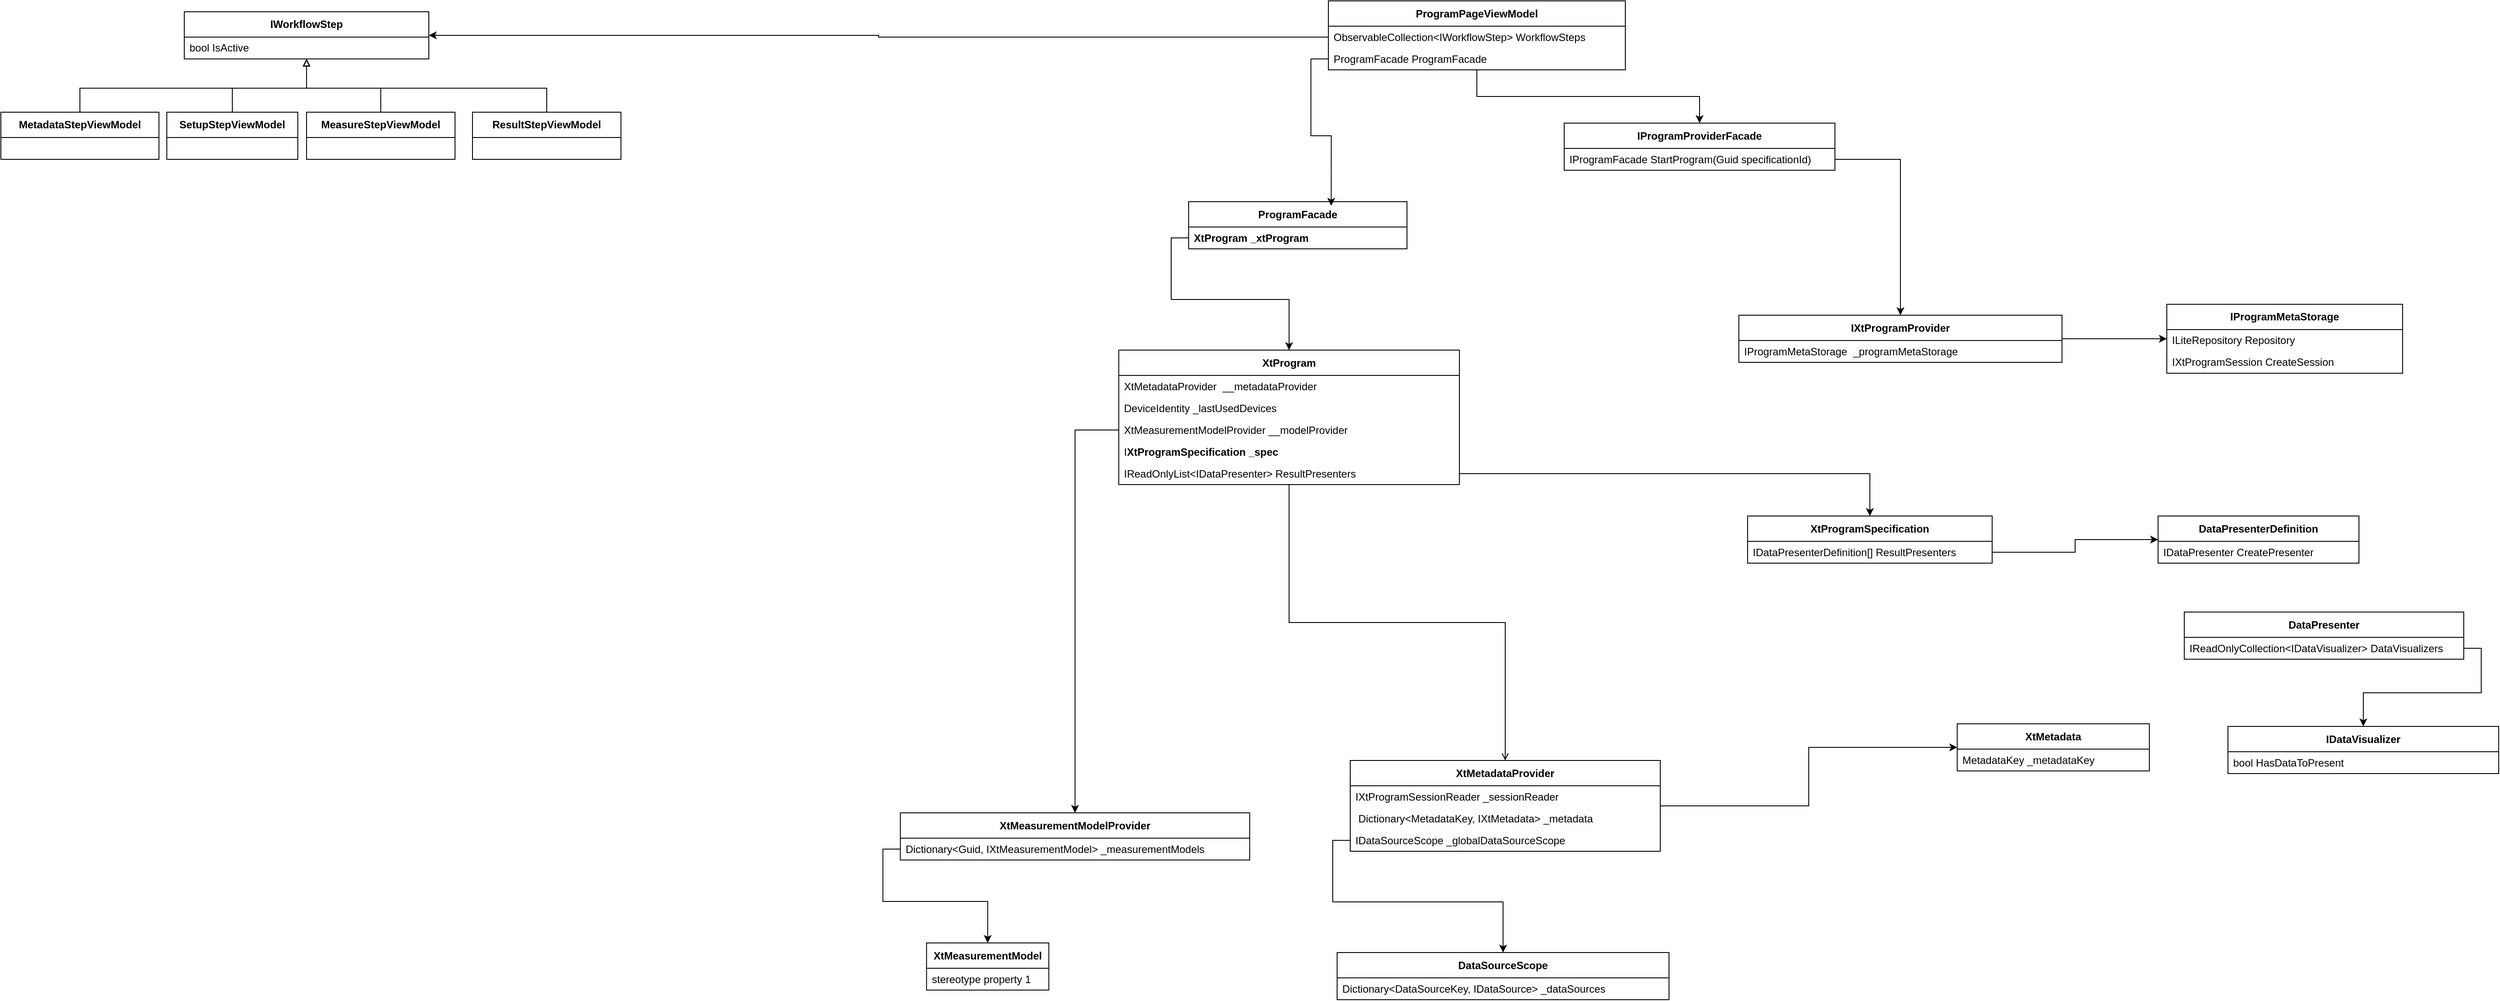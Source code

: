 <mxfile version="28.1.1">
  <diagram name="Page-1" id="07GQAoJ-5b6xdoRV7t7q">
    <mxGraphModel dx="3734" dy="2306" grid="1" gridSize="10" guides="1" tooltips="1" connect="1" arrows="1" fold="1" page="1" pageScale="1" pageWidth="827" pageHeight="1169" math="0" shadow="0">
      <root>
        <mxCell id="0" />
        <mxCell id="1" parent="0" />
        <mxCell id="-CUUSsOzqusKTCp6GQ_X-52" style="edgeStyle=orthogonalEdgeStyle;rounded=0;orthogonalLoop=1;jettySize=auto;html=1;" edge="1" parent="1" source="-CUUSsOzqusKTCp6GQ_X-1" target="-CUUSsOzqusKTCp6GQ_X-4">
          <mxGeometry relative="1" as="geometry" />
        </mxCell>
        <mxCell id="-CUUSsOzqusKTCp6GQ_X-1" value="ProgramPageViewModel" style="swimlane;fontStyle=1;align=center;verticalAlign=middle;childLayout=stackLayout;horizontal=1;startSize=29;horizontalStack=0;resizeParent=1;resizeParentMax=0;resizeLast=0;collapsible=0;marginBottom=0;html=1;whiteSpace=wrap;" vertex="1" parent="1">
          <mxGeometry x="290" y="-300" width="340" height="79" as="geometry" />
        </mxCell>
        <mxCell id="-CUUSsOzqusKTCp6GQ_X-87" value="ObservableCollection&amp;lt;IWorkflowStep&amp;gt; WorkflowSteps" style="text;html=1;strokeColor=none;fillColor=none;align=left;verticalAlign=middle;spacingLeft=4;spacingRight=4;overflow=hidden;rotatable=0;points=[[0,0.5],[1,0.5]];portConstraint=eastwest;whiteSpace=wrap;" vertex="1" parent="-CUUSsOzqusKTCp6GQ_X-1">
          <mxGeometry y="29" width="340" height="25" as="geometry" />
        </mxCell>
        <mxCell id="-CUUSsOzqusKTCp6GQ_X-3" value="ProgramFacade&amp;nbsp;ProgramFacade" style="text;html=1;strokeColor=none;fillColor=none;align=left;verticalAlign=middle;spacingLeft=4;spacingRight=4;overflow=hidden;rotatable=0;points=[[0,0.5],[1,0.5]];portConstraint=eastwest;whiteSpace=wrap;" vertex="1" parent="-CUUSsOzqusKTCp6GQ_X-1">
          <mxGeometry y="54" width="340" height="25" as="geometry" />
        </mxCell>
        <mxCell id="-CUUSsOzqusKTCp6GQ_X-4" value="IProgramProviderFacade" style="swimlane;fontStyle=1;align=center;verticalAlign=middle;childLayout=stackLayout;horizontal=1;startSize=29;horizontalStack=0;resizeParent=1;resizeParentMax=0;resizeLast=0;collapsible=0;marginBottom=0;html=1;whiteSpace=wrap;" vertex="1" parent="1">
          <mxGeometry x="560" y="-160" width="310" height="54" as="geometry" />
        </mxCell>
        <mxCell id="-CUUSsOzqusKTCp6GQ_X-6" value="IProgramFacade StartProgram(Guid specificationId)" style="text;html=1;strokeColor=none;fillColor=none;align=left;verticalAlign=middle;spacingLeft=4;spacingRight=4;overflow=hidden;rotatable=0;points=[[0,0.5],[1,0.5]];portConstraint=eastwest;whiteSpace=wrap;" vertex="1" parent="-CUUSsOzqusKTCp6GQ_X-4">
          <mxGeometry y="29" width="310" height="25" as="geometry" />
        </mxCell>
        <mxCell id="-CUUSsOzqusKTCp6GQ_X-15" style="edgeStyle=orthogonalEdgeStyle;rounded=0;orthogonalLoop=1;jettySize=auto;html=1;" edge="1" parent="1" source="-CUUSsOzqusKTCp6GQ_X-8" target="-CUUSsOzqusKTCp6GQ_X-12">
          <mxGeometry relative="1" as="geometry" />
        </mxCell>
        <mxCell id="-CUUSsOzqusKTCp6GQ_X-8" value="IXtProgramProvider" style="swimlane;fontStyle=1;align=center;verticalAlign=middle;childLayout=stackLayout;horizontal=1;startSize=29;horizontalStack=0;resizeParent=1;resizeParentMax=0;resizeLast=0;collapsible=0;marginBottom=0;html=1;whiteSpace=wrap;" vertex="1" parent="1">
          <mxGeometry x="760" y="60" width="370" height="54" as="geometry" />
        </mxCell>
        <mxCell id="-CUUSsOzqusKTCp6GQ_X-10" value="IProgramMetaStorage&amp;nbsp;&amp;nbsp;_programMetaStorage" style="text;html=1;strokeColor=none;fillColor=none;align=left;verticalAlign=middle;spacingLeft=4;spacingRight=4;overflow=hidden;rotatable=0;points=[[0,0.5],[1,0.5]];portConstraint=eastwest;whiteSpace=wrap;" vertex="1" parent="-CUUSsOzqusKTCp6GQ_X-8">
          <mxGeometry y="29" width="370" height="25" as="geometry" />
        </mxCell>
        <mxCell id="-CUUSsOzqusKTCp6GQ_X-12" value="IProgramMetaStorage" style="swimlane;fontStyle=1;align=center;verticalAlign=middle;childLayout=stackLayout;horizontal=1;startSize=29;horizontalStack=0;resizeParent=1;resizeParentMax=0;resizeLast=0;collapsible=0;marginBottom=0;html=1;whiteSpace=wrap;" vertex="1" parent="1">
          <mxGeometry x="1250" y="47.5" width="270" height="79" as="geometry" />
        </mxCell>
        <mxCell id="-CUUSsOzqusKTCp6GQ_X-16" value="ILiteRepository Repository" style="text;html=1;strokeColor=none;fillColor=none;align=left;verticalAlign=middle;spacingLeft=4;spacingRight=4;overflow=hidden;rotatable=0;points=[[0,0.5],[1,0.5]];portConstraint=eastwest;whiteSpace=wrap;" vertex="1" parent="-CUUSsOzqusKTCp6GQ_X-12">
          <mxGeometry y="29" width="270" height="25" as="geometry" />
        </mxCell>
        <mxCell id="-CUUSsOzqusKTCp6GQ_X-14" value="IXtProgramSession CreateSession" style="text;html=1;strokeColor=none;fillColor=none;align=left;verticalAlign=middle;spacingLeft=4;spacingRight=4;overflow=hidden;rotatable=0;points=[[0,0.5],[1,0.5]];portConstraint=eastwest;whiteSpace=wrap;" vertex="1" parent="-CUUSsOzqusKTCp6GQ_X-12">
          <mxGeometry y="54" width="270" height="25" as="geometry" />
        </mxCell>
        <mxCell id="-CUUSsOzqusKTCp6GQ_X-25" style="edgeStyle=orthogonalEdgeStyle;rounded=0;orthogonalLoop=1;jettySize=auto;html=1;endArrow=open;endFill=0;" edge="1" parent="1" source="-CUUSsOzqusKTCp6GQ_X-17" target="-CUUSsOzqusKTCp6GQ_X-22">
          <mxGeometry relative="1" as="geometry" />
        </mxCell>
        <mxCell id="-CUUSsOzqusKTCp6GQ_X-17" value="XtProgram" style="swimlane;fontStyle=1;align=center;verticalAlign=middle;childLayout=stackLayout;horizontal=1;startSize=29;horizontalStack=0;resizeParent=1;resizeParentMax=0;resizeLast=0;collapsible=0;marginBottom=0;html=1;whiteSpace=wrap;" vertex="1" parent="1">
          <mxGeometry x="50" y="100" width="390" height="154" as="geometry" />
        </mxCell>
        <mxCell id="-CUUSsOzqusKTCp6GQ_X-20" value="XtMetadataProvider&amp;nbsp; __metadataProvider" style="text;html=1;strokeColor=none;fillColor=none;align=left;verticalAlign=middle;spacingLeft=4;spacingRight=4;overflow=hidden;rotatable=0;points=[[0,0.5],[1,0.5]];portConstraint=eastwest;whiteSpace=wrap;" vertex="1" parent="-CUUSsOzqusKTCp6GQ_X-17">
          <mxGeometry y="29" width="390" height="25" as="geometry" />
        </mxCell>
        <mxCell id="-CUUSsOzqusKTCp6GQ_X-21" value="DeviceIdentity _lastUsedDevices" style="text;html=1;strokeColor=none;fillColor=none;align=left;verticalAlign=middle;spacingLeft=4;spacingRight=4;overflow=hidden;rotatable=0;points=[[0,0.5],[1,0.5]];portConstraint=eastwest;whiteSpace=wrap;" vertex="1" parent="-CUUSsOzqusKTCp6GQ_X-17">
          <mxGeometry y="54" width="390" height="25" as="geometry" />
        </mxCell>
        <mxCell id="-CUUSsOzqusKTCp6GQ_X-46" value="XtMeasurementModelProvider __modelProvider" style="text;html=1;strokeColor=none;fillColor=none;align=left;verticalAlign=middle;spacingLeft=4;spacingRight=4;overflow=hidden;rotatable=0;points=[[0,0.5],[1,0.5]];portConstraint=eastwest;whiteSpace=wrap;" vertex="1" parent="-CUUSsOzqusKTCp6GQ_X-17">
          <mxGeometry y="79" width="390" height="25" as="geometry" />
        </mxCell>
        <mxCell id="-CUUSsOzqusKTCp6GQ_X-76" value="I&lt;span style=&quot;color: rgba(0, 0, 0, 0); font-family: monospace; font-size: 0px; text-wrap-mode: nowrap;&quot;&gt;%3CmxGraphModel%3E%3Croot%3E%3CmxCell%20id%3D%220%22%2F%3E%3CmxCell%20id%3D%221%22%20parent%3D%220%22%2F%3E%3CmxCell%20id%3D%222%22%20value%3D%22XtMeasurementModelProvider%20__modelProvider%22%20style%3D%22text%3Bhtml%3D1%3BstrokeColor%3Dnone%3BfillColor%3Dnone%3Balign%3Dleft%3BverticalAlign%3Dmiddle%3BspacingLeft%3D4%3BspacingRight%3D4%3Boverflow%3Dhidden%3Brotatable%3D0%3Bpoints%3D%5B%5B0%2C0.5%5D%2C%5B1%2C0.5%5D%5D%3BportConstraint%3Deastwest%3BwhiteSpace%3Dwrap%3B%22%20vertex%3D%221%22%20parent%3D%221%22%3E%3CmxGeometry%20x%3D%22230%22%20y%3D%22379%22%20width%3D%22390%22%20height%3D%2225%22%20as%3D%22geometry%22%2F%3E%3C%2FmxCell%3E%3C%2Froot%3E%3C%2FmxGraphModel%3E&lt;/span&gt;&lt;span style=&quot;font-weight: 700; text-align: center;&quot;&gt;XtProgramSpecification _spec&lt;/span&gt;" style="text;html=1;strokeColor=none;fillColor=none;align=left;verticalAlign=middle;spacingLeft=4;spacingRight=4;overflow=hidden;rotatable=0;points=[[0,0.5],[1,0.5]];portConstraint=eastwest;whiteSpace=wrap;" vertex="1" parent="-CUUSsOzqusKTCp6GQ_X-17">
          <mxGeometry y="104" width="390" height="25" as="geometry" />
        </mxCell>
        <mxCell id="-CUUSsOzqusKTCp6GQ_X-59" value="IReadOnlyList&amp;lt;IDataPresenter&amp;gt; ResultPresenters" style="text;html=1;strokeColor=none;fillColor=none;align=left;verticalAlign=middle;spacingLeft=4;spacingRight=4;overflow=hidden;rotatable=0;points=[[0,0.5],[1,0.5]];portConstraint=eastwest;whiteSpace=wrap;" vertex="1" parent="-CUUSsOzqusKTCp6GQ_X-17">
          <mxGeometry y="129" width="390" height="25" as="geometry" />
        </mxCell>
        <mxCell id="-CUUSsOzqusKTCp6GQ_X-33" style="edgeStyle=orthogonalEdgeStyle;rounded=0;orthogonalLoop=1;jettySize=auto;html=1;" edge="1" parent="1" source="-CUUSsOzqusKTCp6GQ_X-22" target="-CUUSsOzqusKTCp6GQ_X-30">
          <mxGeometry relative="1" as="geometry" />
        </mxCell>
        <mxCell id="-CUUSsOzqusKTCp6GQ_X-22" value="XtMetadataProvider" style="swimlane;fontStyle=1;align=center;verticalAlign=middle;childLayout=stackLayout;horizontal=1;startSize=29;horizontalStack=0;resizeParent=1;resizeParentMax=0;resizeLast=0;collapsible=0;marginBottom=0;html=1;whiteSpace=wrap;" vertex="1" parent="1">
          <mxGeometry x="315" y="570" width="355" height="104" as="geometry" />
        </mxCell>
        <mxCell id="-CUUSsOzqusKTCp6GQ_X-24" value="IXtProgramSessionReader _sessionReader" style="text;html=1;strokeColor=none;fillColor=none;align=left;verticalAlign=middle;spacingLeft=4;spacingRight=4;overflow=hidden;rotatable=0;points=[[0,0.5],[1,0.5]];portConstraint=eastwest;whiteSpace=wrap;" vertex="1" parent="-CUUSsOzqusKTCp6GQ_X-22">
          <mxGeometry y="29" width="355" height="25" as="geometry" />
        </mxCell>
        <mxCell id="-CUUSsOzqusKTCp6GQ_X-29" value="&amp;nbsp;Dictionary&amp;lt;MetadataKey, IXtMetadata&amp;gt; _metadata" style="text;html=1;strokeColor=none;fillColor=none;align=left;verticalAlign=middle;spacingLeft=4;spacingRight=4;overflow=hidden;rotatable=0;points=[[0,0.5],[1,0.5]];portConstraint=eastwest;whiteSpace=wrap;" vertex="1" parent="-CUUSsOzqusKTCp6GQ_X-22">
          <mxGeometry y="54" width="355" height="25" as="geometry" />
        </mxCell>
        <mxCell id="-CUUSsOzqusKTCp6GQ_X-34" value="IDataSourceScope _globalDataSourceScope" style="text;html=1;strokeColor=none;fillColor=none;align=left;verticalAlign=middle;spacingLeft=4;spacingRight=4;overflow=hidden;rotatable=0;points=[[0,0.5],[1,0.5]];portConstraint=eastwest;whiteSpace=wrap;" vertex="1" parent="-CUUSsOzqusKTCp6GQ_X-22">
          <mxGeometry y="79" width="355" height="25" as="geometry" />
        </mxCell>
        <mxCell id="-CUUSsOzqusKTCp6GQ_X-26" value="DataSourceScope" style="swimlane;fontStyle=1;align=center;verticalAlign=middle;childLayout=stackLayout;horizontal=1;startSize=29;horizontalStack=0;resizeParent=1;resizeParentMax=0;resizeLast=0;collapsible=0;marginBottom=0;html=1;whiteSpace=wrap;" vertex="1" parent="1">
          <mxGeometry x="300" y="790" width="380" height="54" as="geometry" />
        </mxCell>
        <mxCell id="-CUUSsOzqusKTCp6GQ_X-28" value="Dictionary&amp;lt;DataSourceKey, IDataSource&amp;gt; _dataSources" style="text;html=1;strokeColor=none;fillColor=none;align=left;verticalAlign=middle;spacingLeft=4;spacingRight=4;overflow=hidden;rotatable=0;points=[[0,0.5],[1,0.5]];portConstraint=eastwest;whiteSpace=wrap;" vertex="1" parent="-CUUSsOzqusKTCp6GQ_X-26">
          <mxGeometry y="29" width="380" height="25" as="geometry" />
        </mxCell>
        <mxCell id="-CUUSsOzqusKTCp6GQ_X-30" value="XtMetadata" style="swimlane;fontStyle=1;align=center;verticalAlign=middle;childLayout=stackLayout;horizontal=1;startSize=29;horizontalStack=0;resizeParent=1;resizeParentMax=0;resizeLast=0;collapsible=0;marginBottom=0;html=1;whiteSpace=wrap;" vertex="1" parent="1">
          <mxGeometry x="1010" y="528" width="220" height="54" as="geometry" />
        </mxCell>
        <mxCell id="-CUUSsOzqusKTCp6GQ_X-32" value="MetadataKey _metadataKey" style="text;html=1;strokeColor=none;fillColor=none;align=left;verticalAlign=middle;spacingLeft=4;spacingRight=4;overflow=hidden;rotatable=0;points=[[0,0.5],[1,0.5]];portConstraint=eastwest;whiteSpace=wrap;" vertex="1" parent="-CUUSsOzqusKTCp6GQ_X-30">
          <mxGeometry y="29" width="220" height="25" as="geometry" />
        </mxCell>
        <mxCell id="-CUUSsOzqusKTCp6GQ_X-35" style="edgeStyle=orthogonalEdgeStyle;rounded=0;orthogonalLoop=1;jettySize=auto;html=1;" edge="1" parent="1" source="-CUUSsOzqusKTCp6GQ_X-34" target="-CUUSsOzqusKTCp6GQ_X-26">
          <mxGeometry relative="1" as="geometry" />
        </mxCell>
        <mxCell id="-CUUSsOzqusKTCp6GQ_X-36" value="XtMeasurementModel" style="swimlane;fontStyle=1;align=center;verticalAlign=middle;childLayout=stackLayout;horizontal=1;startSize=29;horizontalStack=0;resizeParent=1;resizeParentMax=0;resizeLast=0;collapsible=0;marginBottom=0;html=1;whiteSpace=wrap;" vertex="1" parent="1">
          <mxGeometry x="-170.11" y="779" width="140" height="54" as="geometry" />
        </mxCell>
        <mxCell id="-CUUSsOzqusKTCp6GQ_X-38" value="stereotype property 1" style="text;html=1;strokeColor=none;fillColor=none;align=left;verticalAlign=middle;spacingLeft=4;spacingRight=4;overflow=hidden;rotatable=0;points=[[0,0.5],[1,0.5]];portConstraint=eastwest;whiteSpace=wrap;" vertex="1" parent="-CUUSsOzqusKTCp6GQ_X-36">
          <mxGeometry y="29" width="140" height="25" as="geometry" />
        </mxCell>
        <mxCell id="-CUUSsOzqusKTCp6GQ_X-39" value="XtMeasurementModelProvider" style="swimlane;fontStyle=1;align=center;verticalAlign=middle;childLayout=stackLayout;horizontal=1;startSize=29;horizontalStack=0;resizeParent=1;resizeParentMax=0;resizeLast=0;collapsible=0;marginBottom=0;html=1;whiteSpace=wrap;" vertex="1" parent="1">
          <mxGeometry x="-200.11" y="630" width="400" height="54" as="geometry" />
        </mxCell>
        <mxCell id="-CUUSsOzqusKTCp6GQ_X-41" value="Dictionary&amp;lt;Guid, IXtMeasurementModel&amp;gt; _measurementModels" style="text;html=1;strokeColor=none;fillColor=none;align=left;verticalAlign=middle;spacingLeft=4;spacingRight=4;overflow=hidden;rotatable=0;points=[[0,0.5],[1,0.5]];portConstraint=eastwest;whiteSpace=wrap;" vertex="1" parent="-CUUSsOzqusKTCp6GQ_X-39">
          <mxGeometry y="29" width="400" height="25" as="geometry" />
        </mxCell>
        <mxCell id="-CUUSsOzqusKTCp6GQ_X-42" style="edgeStyle=orthogonalEdgeStyle;rounded=0;orthogonalLoop=1;jettySize=auto;html=1;" edge="1" parent="1" source="-CUUSsOzqusKTCp6GQ_X-41" target="-CUUSsOzqusKTCp6GQ_X-36">
          <mxGeometry relative="1" as="geometry" />
        </mxCell>
        <mxCell id="-CUUSsOzqusKTCp6GQ_X-47" style="edgeStyle=orthogonalEdgeStyle;rounded=0;orthogonalLoop=1;jettySize=auto;html=1;" edge="1" parent="1" source="-CUUSsOzqusKTCp6GQ_X-46" target="-CUUSsOzqusKTCp6GQ_X-39">
          <mxGeometry relative="1" as="geometry" />
        </mxCell>
        <mxCell id="-CUUSsOzqusKTCp6GQ_X-51" style="edgeStyle=orthogonalEdgeStyle;rounded=0;orthogonalLoop=1;jettySize=auto;html=1;" edge="1" parent="1" source="-CUUSsOzqusKTCp6GQ_X-6" target="-CUUSsOzqusKTCp6GQ_X-8">
          <mxGeometry relative="1" as="geometry" />
        </mxCell>
        <mxCell id="-CUUSsOzqusKTCp6GQ_X-56" value="XtProgramSpecification" style="swimlane;fontStyle=1;align=center;verticalAlign=middle;childLayout=stackLayout;horizontal=1;startSize=29;horizontalStack=0;resizeParent=1;resizeParentMax=0;resizeLast=0;collapsible=0;marginBottom=0;html=1;whiteSpace=wrap;" vertex="1" parent="1">
          <mxGeometry x="770" y="290" width="280" height="54" as="geometry" />
        </mxCell>
        <mxCell id="-CUUSsOzqusKTCp6GQ_X-58" value="IDataPresenterDefinition[] ResultPresenters" style="text;html=1;strokeColor=none;fillColor=none;align=left;verticalAlign=middle;spacingLeft=4;spacingRight=4;overflow=hidden;rotatable=0;points=[[0,0.5],[1,0.5]];portConstraint=eastwest;whiteSpace=wrap;" vertex="1" parent="-CUUSsOzqusKTCp6GQ_X-56">
          <mxGeometry y="29" width="280" height="25" as="geometry" />
        </mxCell>
        <mxCell id="-CUUSsOzqusKTCp6GQ_X-60" style="edgeStyle=orthogonalEdgeStyle;rounded=0;orthogonalLoop=1;jettySize=auto;html=1;" edge="1" parent="1" source="-CUUSsOzqusKTCp6GQ_X-59" target="-CUUSsOzqusKTCp6GQ_X-56">
          <mxGeometry relative="1" as="geometry" />
        </mxCell>
        <mxCell id="-CUUSsOzqusKTCp6GQ_X-61" value="DataPresenterDefinition" style="swimlane;fontStyle=1;align=center;verticalAlign=middle;childLayout=stackLayout;horizontal=1;startSize=29;horizontalStack=0;resizeParent=1;resizeParentMax=0;resizeLast=0;collapsible=0;marginBottom=0;html=1;whiteSpace=wrap;" vertex="1" parent="1">
          <mxGeometry x="1240" y="290" width="230" height="54" as="geometry" />
        </mxCell>
        <mxCell id="-CUUSsOzqusKTCp6GQ_X-63" value="IDataPresenter CreatePresenter" style="text;html=1;strokeColor=none;fillColor=none;align=left;verticalAlign=middle;spacingLeft=4;spacingRight=4;overflow=hidden;rotatable=0;points=[[0,0.5],[1,0.5]];portConstraint=eastwest;whiteSpace=wrap;" vertex="1" parent="-CUUSsOzqusKTCp6GQ_X-61">
          <mxGeometry y="29" width="230" height="25" as="geometry" />
        </mxCell>
        <mxCell id="-CUUSsOzqusKTCp6GQ_X-64" style="edgeStyle=orthogonalEdgeStyle;rounded=0;orthogonalLoop=1;jettySize=auto;html=1;" edge="1" parent="1" source="-CUUSsOzqusKTCp6GQ_X-58" target="-CUUSsOzqusKTCp6GQ_X-61">
          <mxGeometry relative="1" as="geometry" />
        </mxCell>
        <mxCell id="-CUUSsOzqusKTCp6GQ_X-65" value="IDataVisualizer" style="swimlane;fontStyle=1;align=center;verticalAlign=middle;childLayout=stackLayout;horizontal=1;startSize=29;horizontalStack=0;resizeParent=1;resizeParentMax=0;resizeLast=0;collapsible=0;marginBottom=0;html=1;whiteSpace=wrap;" vertex="1" parent="1">
          <mxGeometry x="1320" y="531" width="310" height="54" as="geometry" />
        </mxCell>
        <mxCell id="-CUUSsOzqusKTCp6GQ_X-67" value="bool&amp;nbsp;HasDataToPresent" style="text;html=1;strokeColor=none;fillColor=none;align=left;verticalAlign=middle;spacingLeft=4;spacingRight=4;overflow=hidden;rotatable=0;points=[[0,0.5],[1,0.5]];portConstraint=eastwest;whiteSpace=wrap;" vertex="1" parent="-CUUSsOzqusKTCp6GQ_X-65">
          <mxGeometry y="29" width="310" height="25" as="geometry" />
        </mxCell>
        <mxCell id="-CUUSsOzqusKTCp6GQ_X-68" value="DataPresenter" style="swimlane;fontStyle=1;align=center;verticalAlign=middle;childLayout=stackLayout;horizontal=1;startSize=29;horizontalStack=0;resizeParent=1;resizeParentMax=0;resizeLast=0;collapsible=0;marginBottom=0;html=1;whiteSpace=wrap;" vertex="1" parent="1">
          <mxGeometry x="1270" y="400" width="320" height="54" as="geometry" />
        </mxCell>
        <mxCell id="-CUUSsOzqusKTCp6GQ_X-70" value="IReadOnlyCollection&amp;lt;IDataVisualizer&amp;gt; DataVisualizers" style="text;html=1;strokeColor=none;fillColor=none;align=left;verticalAlign=middle;spacingLeft=4;spacingRight=4;overflow=hidden;rotatable=0;points=[[0,0.5],[1,0.5]];portConstraint=eastwest;whiteSpace=wrap;" vertex="1" parent="-CUUSsOzqusKTCp6GQ_X-68">
          <mxGeometry y="29" width="320" height="25" as="geometry" />
        </mxCell>
        <mxCell id="-CUUSsOzqusKTCp6GQ_X-75" style="edgeStyle=orthogonalEdgeStyle;rounded=0;orthogonalLoop=1;jettySize=auto;html=1;" edge="1" parent="1" source="-CUUSsOzqusKTCp6GQ_X-70" target="-CUUSsOzqusKTCp6GQ_X-65">
          <mxGeometry relative="1" as="geometry" />
        </mxCell>
        <mxCell id="-CUUSsOzqusKTCp6GQ_X-77" value="ProgramFacade" style="swimlane;fontStyle=1;align=center;verticalAlign=middle;childLayout=stackLayout;horizontal=1;startSize=29;horizontalStack=0;resizeParent=1;resizeParentMax=0;resizeLast=0;collapsible=0;marginBottom=0;html=1;whiteSpace=wrap;" vertex="1" parent="1">
          <mxGeometry x="130" y="-70" width="250" height="54" as="geometry" />
        </mxCell>
        <mxCell id="-CUUSsOzqusKTCp6GQ_X-79" value="&lt;span style=&quot;font-weight: 700; text-align: center;&quot;&gt;XtProgram&amp;nbsp;&lt;/span&gt;&lt;b&gt;_xtProgram&lt;/b&gt;" style="text;html=1;strokeColor=none;fillColor=none;align=left;verticalAlign=middle;spacingLeft=4;spacingRight=4;overflow=hidden;rotatable=0;points=[[0,0.5],[1,0.5]];portConstraint=eastwest;whiteSpace=wrap;" vertex="1" parent="-CUUSsOzqusKTCp6GQ_X-77">
          <mxGeometry y="29" width="250" height="25" as="geometry" />
        </mxCell>
        <mxCell id="-CUUSsOzqusKTCp6GQ_X-80" style="edgeStyle=orthogonalEdgeStyle;rounded=0;orthogonalLoop=1;jettySize=auto;html=1;" edge="1" parent="1" source="-CUUSsOzqusKTCp6GQ_X-79" target="-CUUSsOzqusKTCp6GQ_X-17">
          <mxGeometry relative="1" as="geometry" />
        </mxCell>
        <mxCell id="-CUUSsOzqusKTCp6GQ_X-81" style="edgeStyle=orthogonalEdgeStyle;rounded=0;orthogonalLoop=1;jettySize=auto;html=1;entryX=0.653;entryY=0.086;entryDx=0;entryDy=0;entryPerimeter=0;" edge="1" parent="1" source="-CUUSsOzqusKTCp6GQ_X-3" target="-CUUSsOzqusKTCp6GQ_X-77">
          <mxGeometry relative="1" as="geometry" />
        </mxCell>
        <mxCell id="-CUUSsOzqusKTCp6GQ_X-82" value="IWorkflowStep" style="swimlane;fontStyle=1;align=center;verticalAlign=middle;childLayout=stackLayout;horizontal=1;startSize=29;horizontalStack=0;resizeParent=1;resizeParentMax=0;resizeLast=0;collapsible=0;marginBottom=0;html=1;whiteSpace=wrap;" vertex="1" parent="1">
          <mxGeometry x="-1020" y="-287.5" width="280" height="54" as="geometry" />
        </mxCell>
        <mxCell id="-CUUSsOzqusKTCp6GQ_X-84" value="bool&amp;nbsp;IsActive" style="text;html=1;strokeColor=none;fillColor=none;align=left;verticalAlign=middle;spacingLeft=4;spacingRight=4;overflow=hidden;rotatable=0;points=[[0,0.5],[1,0.5]];portConstraint=eastwest;whiteSpace=wrap;" vertex="1" parent="-CUUSsOzqusKTCp6GQ_X-82">
          <mxGeometry y="29" width="280" height="25" as="geometry" />
        </mxCell>
        <mxCell id="-CUUSsOzqusKTCp6GQ_X-88" style="edgeStyle=orthogonalEdgeStyle;rounded=0;orthogonalLoop=1;jettySize=auto;html=1;" edge="1" parent="1" source="-CUUSsOzqusKTCp6GQ_X-87" target="-CUUSsOzqusKTCp6GQ_X-82">
          <mxGeometry relative="1" as="geometry" />
        </mxCell>
        <mxCell id="-CUUSsOzqusKTCp6GQ_X-95" style="edgeStyle=orthogonalEdgeStyle;rounded=0;orthogonalLoop=1;jettySize=auto;html=1;endArrow=block;endFill=0;" edge="1" parent="1" source="-CUUSsOzqusKTCp6GQ_X-89" target="-CUUSsOzqusKTCp6GQ_X-82">
          <mxGeometry relative="1" as="geometry">
            <Array as="points">
              <mxPoint x="-1139" y="-200" />
              <mxPoint x="-880" y="-200" />
            </Array>
          </mxGeometry>
        </mxCell>
        <mxCell id="-CUUSsOzqusKTCp6GQ_X-89" value="MetadataStepViewModel" style="swimlane;fontStyle=1;align=center;verticalAlign=middle;childLayout=stackLayout;horizontal=1;startSize=29;horizontalStack=0;resizeParent=1;resizeParentMax=0;resizeLast=0;collapsible=0;marginBottom=0;html=1;whiteSpace=wrap;" vertex="1" parent="1">
          <mxGeometry x="-1230" y="-172.5" width="181" height="54" as="geometry" />
        </mxCell>
        <mxCell id="-CUUSsOzqusKTCp6GQ_X-98" style="edgeStyle=orthogonalEdgeStyle;rounded=0;orthogonalLoop=1;jettySize=auto;html=1;endArrow=block;endFill=0;" edge="1" parent="1" source="-CUUSsOzqusKTCp6GQ_X-92" target="-CUUSsOzqusKTCp6GQ_X-82">
          <mxGeometry relative="1" as="geometry">
            <Array as="points">
              <mxPoint x="-965" y="-200" />
              <mxPoint x="-880" y="-200" />
            </Array>
          </mxGeometry>
        </mxCell>
        <mxCell id="-CUUSsOzqusKTCp6GQ_X-92" value="SetupStepViewModel" style="swimlane;fontStyle=1;align=center;verticalAlign=middle;childLayout=stackLayout;horizontal=1;startSize=29;horizontalStack=0;resizeParent=1;resizeParentMax=0;resizeLast=0;collapsible=0;marginBottom=0;html=1;whiteSpace=wrap;" vertex="1" parent="1">
          <mxGeometry x="-1040" y="-172.5" width="150" height="54" as="geometry" />
        </mxCell>
        <mxCell id="-CUUSsOzqusKTCp6GQ_X-96" style="edgeStyle=orthogonalEdgeStyle;rounded=0;orthogonalLoop=1;jettySize=auto;html=1;endArrow=block;endFill=0;" edge="1" parent="1" source="-CUUSsOzqusKTCp6GQ_X-93" target="-CUUSsOzqusKTCp6GQ_X-82">
          <mxGeometry relative="1" as="geometry">
            <Array as="points">
              <mxPoint x="-605" y="-200" />
              <mxPoint x="-880" y="-200" />
            </Array>
          </mxGeometry>
        </mxCell>
        <mxCell id="-CUUSsOzqusKTCp6GQ_X-93" value="ResultStepViewModel" style="swimlane;fontStyle=1;align=center;verticalAlign=middle;childLayout=stackLayout;horizontal=1;startSize=29;horizontalStack=0;resizeParent=1;resizeParentMax=0;resizeLast=0;collapsible=0;marginBottom=0;html=1;whiteSpace=wrap;" vertex="1" parent="1">
          <mxGeometry x="-690" y="-172.5" width="170" height="54" as="geometry" />
        </mxCell>
        <mxCell id="-CUUSsOzqusKTCp6GQ_X-97" style="edgeStyle=orthogonalEdgeStyle;rounded=0;orthogonalLoop=1;jettySize=auto;html=1;endArrow=block;endFill=0;" edge="1" parent="1" source="-CUUSsOzqusKTCp6GQ_X-94" target="-CUUSsOzqusKTCp6GQ_X-82">
          <mxGeometry relative="1" as="geometry">
            <Array as="points">
              <mxPoint x="-795" y="-200" />
              <mxPoint x="-880" y="-200" />
            </Array>
          </mxGeometry>
        </mxCell>
        <mxCell id="-CUUSsOzqusKTCp6GQ_X-94" value="MeasureStepViewModel" style="swimlane;fontStyle=1;align=center;verticalAlign=middle;childLayout=stackLayout;horizontal=1;startSize=29;horizontalStack=0;resizeParent=1;resizeParentMax=0;resizeLast=0;collapsible=0;marginBottom=0;html=1;whiteSpace=wrap;" vertex="1" parent="1">
          <mxGeometry x="-880" y="-172.5" width="170" height="54" as="geometry" />
        </mxCell>
      </root>
    </mxGraphModel>
  </diagram>
</mxfile>
